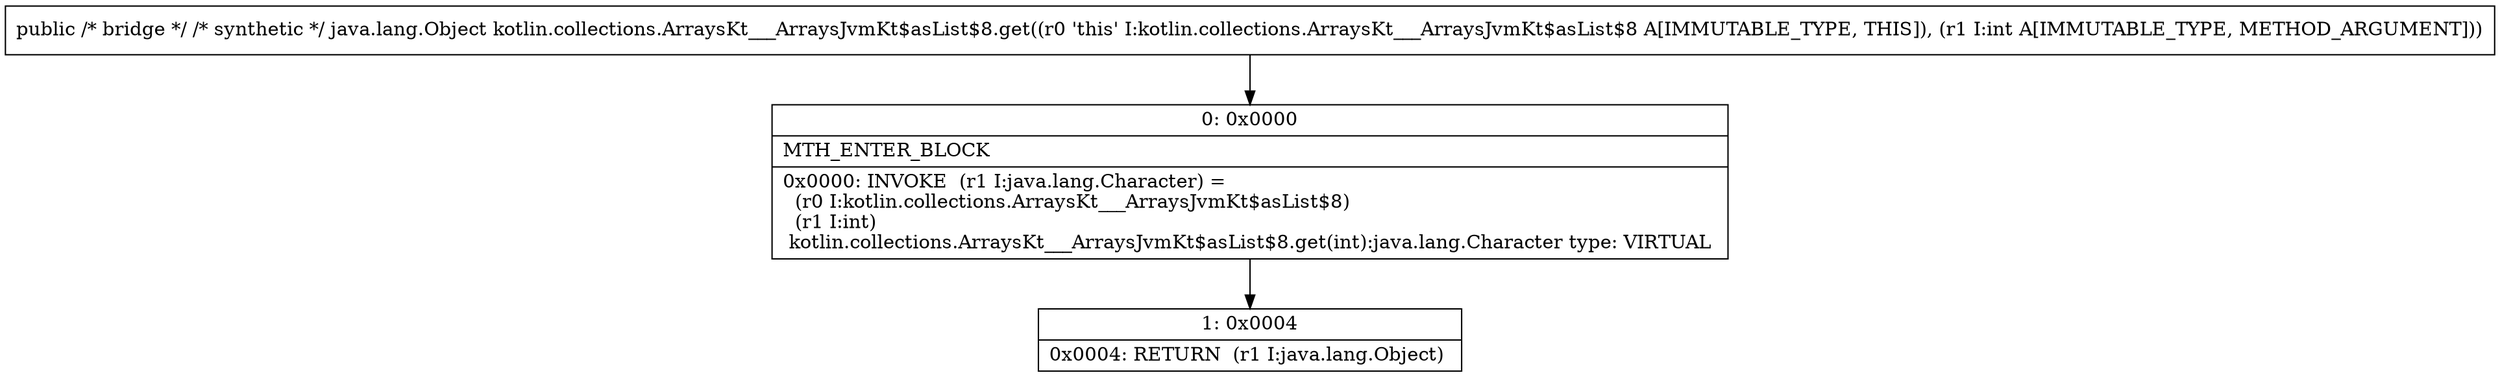 digraph "CFG forkotlin.collections.ArraysKt___ArraysJvmKt$asList$8.get(I)Ljava\/lang\/Object;" {
Node_0 [shape=record,label="{0\:\ 0x0000|MTH_ENTER_BLOCK\l|0x0000: INVOKE  (r1 I:java.lang.Character) = \l  (r0 I:kotlin.collections.ArraysKt___ArraysJvmKt$asList$8)\l  (r1 I:int)\l kotlin.collections.ArraysKt___ArraysJvmKt$asList$8.get(int):java.lang.Character type: VIRTUAL \l}"];
Node_1 [shape=record,label="{1\:\ 0x0004|0x0004: RETURN  (r1 I:java.lang.Object) \l}"];
MethodNode[shape=record,label="{public \/* bridge *\/ \/* synthetic *\/ java.lang.Object kotlin.collections.ArraysKt___ArraysJvmKt$asList$8.get((r0 'this' I:kotlin.collections.ArraysKt___ArraysJvmKt$asList$8 A[IMMUTABLE_TYPE, THIS]), (r1 I:int A[IMMUTABLE_TYPE, METHOD_ARGUMENT])) }"];
MethodNode -> Node_0;
Node_0 -> Node_1;
}

